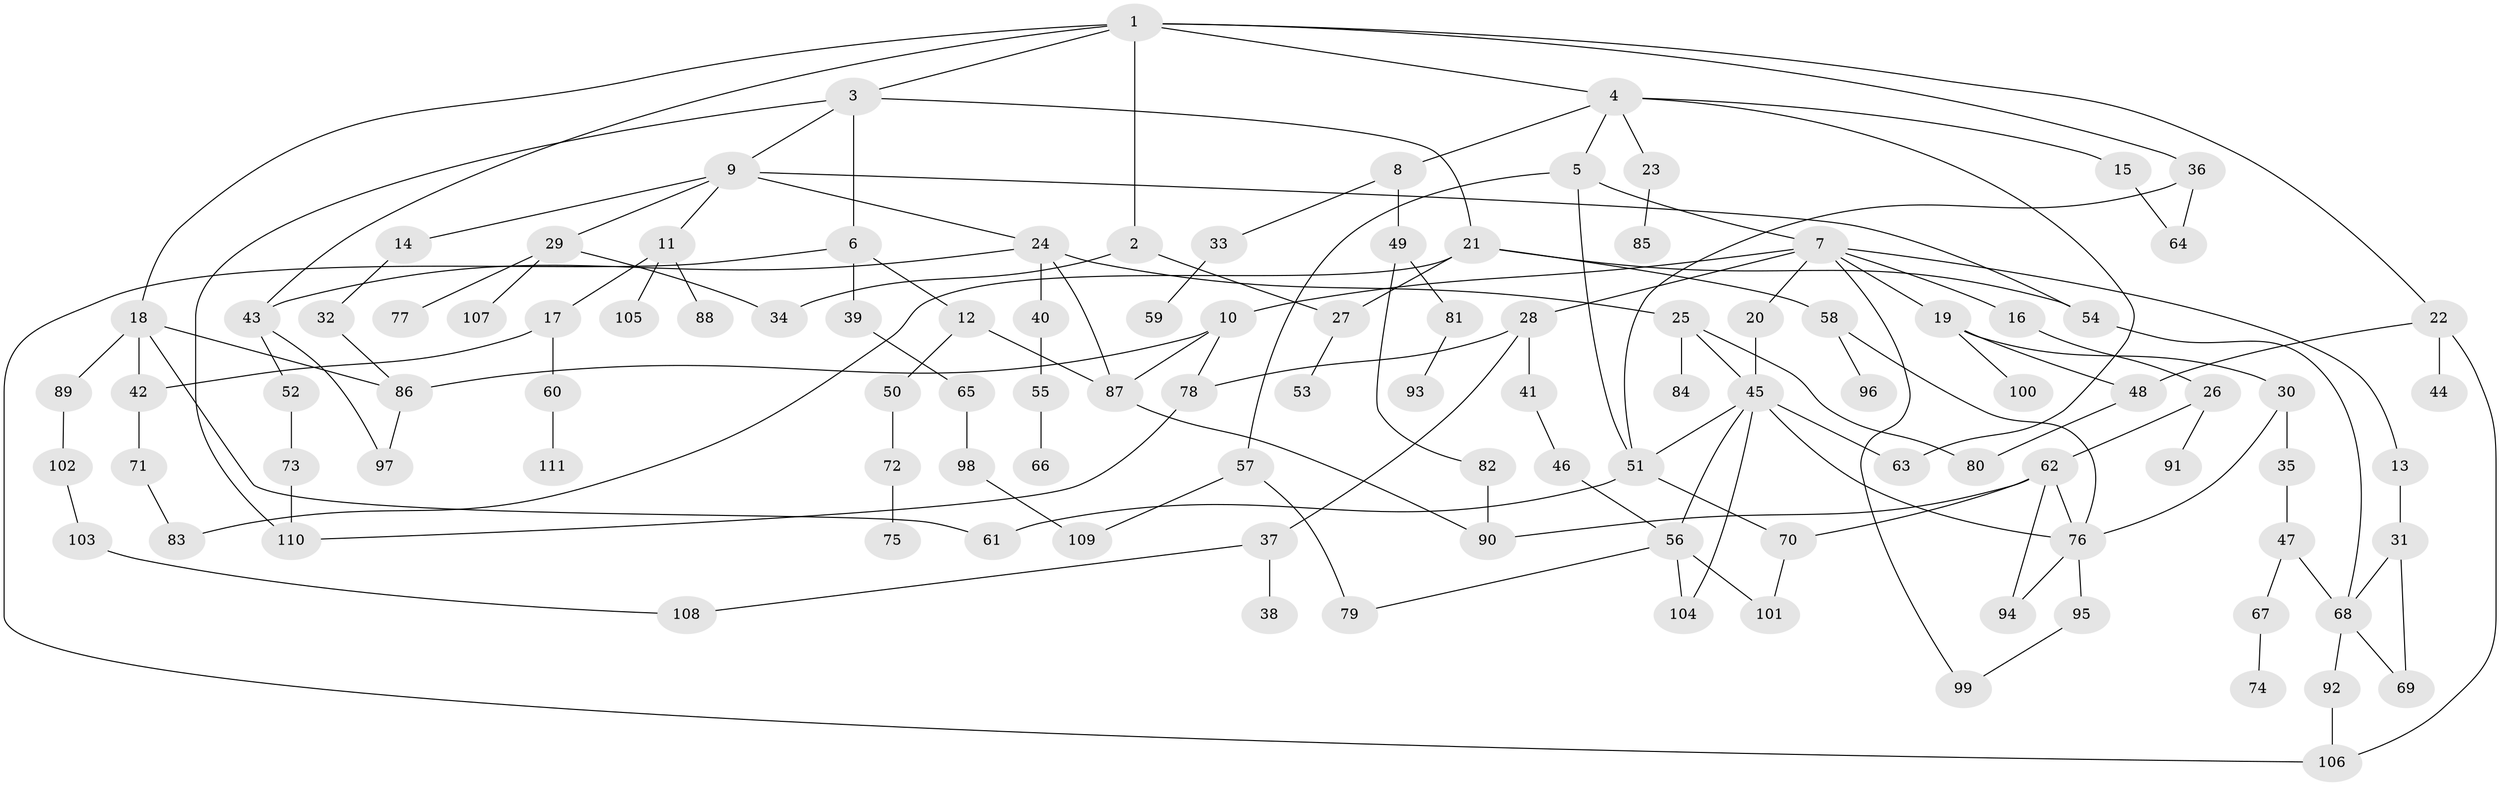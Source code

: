 // coarse degree distribution, {5: 0.13333333333333333, 2: 0.24444444444444444, 6: 0.08888888888888889, 10: 0.044444444444444446, 3: 0.2, 1: 0.17777777777777778, 4: 0.08888888888888889, 7: 0.022222222222222223}
// Generated by graph-tools (version 1.1) at 2025/36/03/04/25 23:36:12]
// undirected, 111 vertices, 151 edges
graph export_dot {
  node [color=gray90,style=filled];
  1;
  2;
  3;
  4;
  5;
  6;
  7;
  8;
  9;
  10;
  11;
  12;
  13;
  14;
  15;
  16;
  17;
  18;
  19;
  20;
  21;
  22;
  23;
  24;
  25;
  26;
  27;
  28;
  29;
  30;
  31;
  32;
  33;
  34;
  35;
  36;
  37;
  38;
  39;
  40;
  41;
  42;
  43;
  44;
  45;
  46;
  47;
  48;
  49;
  50;
  51;
  52;
  53;
  54;
  55;
  56;
  57;
  58;
  59;
  60;
  61;
  62;
  63;
  64;
  65;
  66;
  67;
  68;
  69;
  70;
  71;
  72;
  73;
  74;
  75;
  76;
  77;
  78;
  79;
  80;
  81;
  82;
  83;
  84;
  85;
  86;
  87;
  88;
  89;
  90;
  91;
  92;
  93;
  94;
  95;
  96;
  97;
  98;
  99;
  100;
  101;
  102;
  103;
  104;
  105;
  106;
  107;
  108;
  109;
  110;
  111;
  1 -- 2;
  1 -- 3;
  1 -- 4;
  1 -- 18;
  1 -- 22;
  1 -- 36;
  1 -- 43;
  2 -- 27;
  2 -- 34;
  3 -- 6;
  3 -- 9;
  3 -- 21;
  3 -- 110;
  4 -- 5;
  4 -- 8;
  4 -- 15;
  4 -- 23;
  4 -- 63;
  5 -- 7;
  5 -- 57;
  5 -- 51;
  6 -- 12;
  6 -- 39;
  6 -- 106;
  7 -- 10;
  7 -- 13;
  7 -- 16;
  7 -- 19;
  7 -- 20;
  7 -- 28;
  7 -- 99;
  8 -- 33;
  8 -- 49;
  9 -- 11;
  9 -- 14;
  9 -- 24;
  9 -- 29;
  9 -- 54;
  10 -- 86;
  10 -- 87;
  10 -- 78;
  11 -- 17;
  11 -- 88;
  11 -- 105;
  12 -- 50;
  12 -- 87;
  13 -- 31;
  14 -- 32;
  15 -- 64;
  16 -- 26;
  17 -- 60;
  17 -- 42;
  18 -- 42;
  18 -- 89;
  18 -- 86;
  18 -- 61;
  19 -- 30;
  19 -- 48;
  19 -- 100;
  20 -- 45;
  21 -- 54;
  21 -- 58;
  21 -- 83;
  21 -- 27;
  22 -- 44;
  22 -- 106;
  22 -- 48;
  23 -- 85;
  24 -- 25;
  24 -- 40;
  24 -- 87;
  24 -- 43;
  25 -- 80;
  25 -- 84;
  25 -- 45;
  26 -- 62;
  26 -- 91;
  27 -- 53;
  28 -- 37;
  28 -- 41;
  28 -- 78;
  29 -- 77;
  29 -- 107;
  29 -- 34;
  30 -- 35;
  30 -- 76;
  31 -- 69;
  31 -- 68;
  32 -- 86;
  33 -- 59;
  35 -- 47;
  36 -- 64;
  36 -- 51;
  37 -- 38;
  37 -- 108;
  39 -- 65;
  40 -- 55;
  41 -- 46;
  42 -- 71;
  43 -- 52;
  43 -- 97;
  45 -- 51;
  45 -- 56;
  45 -- 63;
  45 -- 104;
  45 -- 76;
  46 -- 56;
  47 -- 67;
  47 -- 68;
  48 -- 80;
  49 -- 81;
  49 -- 82;
  50 -- 72;
  51 -- 61;
  51 -- 70;
  52 -- 73;
  54 -- 68;
  55 -- 66;
  56 -- 79;
  56 -- 101;
  56 -- 104;
  57 -- 109;
  57 -- 79;
  58 -- 96;
  58 -- 76;
  60 -- 111;
  62 -- 70;
  62 -- 90;
  62 -- 76;
  62 -- 94;
  65 -- 98;
  67 -- 74;
  68 -- 92;
  68 -- 69;
  70 -- 101;
  71 -- 83;
  72 -- 75;
  73 -- 110;
  76 -- 94;
  76 -- 95;
  78 -- 110;
  81 -- 93;
  82 -- 90;
  86 -- 97;
  87 -- 90;
  89 -- 102;
  92 -- 106;
  95 -- 99;
  98 -- 109;
  102 -- 103;
  103 -- 108;
}

